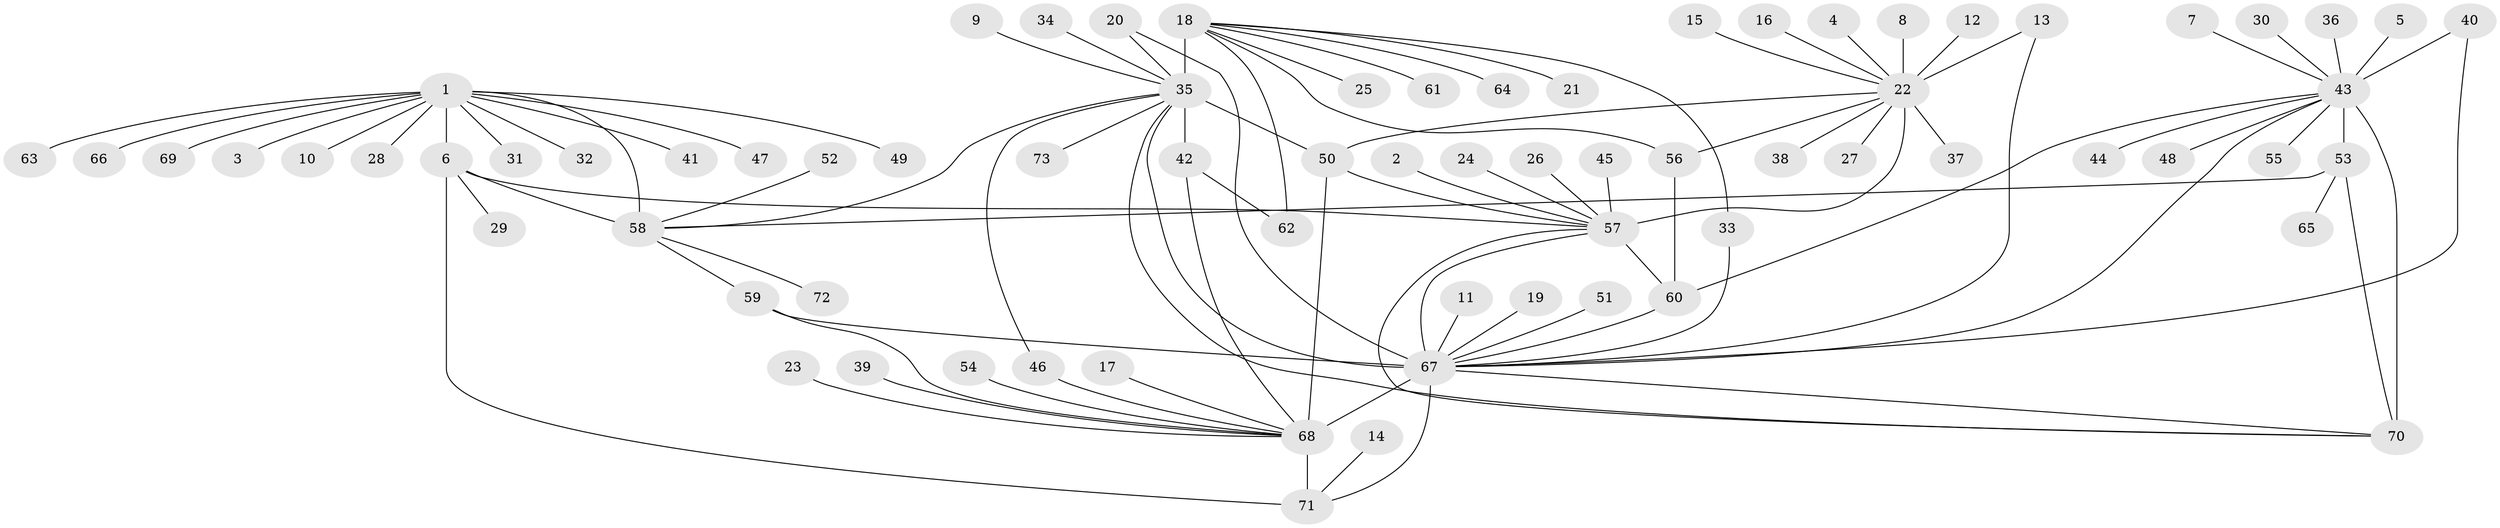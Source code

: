 // original degree distribution, {7: 0.0410958904109589, 8: 0.07534246575342465, 15: 0.00684931506849315, 9: 0.0273972602739726, 11: 0.03424657534246575, 10: 0.02054794520547945, 13: 0.02054794520547945, 6: 0.0136986301369863, 18: 0.00684931506849315, 1: 0.547945205479452, 2: 0.13013698630136986, 3: 0.07534246575342465}
// Generated by graph-tools (version 1.1) at 2025/02/03/09/25 03:02:45]
// undirected, 73 vertices, 97 edges
graph export_dot {
graph [start="1"]
  node [color=gray90,style=filled];
  1;
  2;
  3;
  4;
  5;
  6;
  7;
  8;
  9;
  10;
  11;
  12;
  13;
  14;
  15;
  16;
  17;
  18;
  19;
  20;
  21;
  22;
  23;
  24;
  25;
  26;
  27;
  28;
  29;
  30;
  31;
  32;
  33;
  34;
  35;
  36;
  37;
  38;
  39;
  40;
  41;
  42;
  43;
  44;
  45;
  46;
  47;
  48;
  49;
  50;
  51;
  52;
  53;
  54;
  55;
  56;
  57;
  58;
  59;
  60;
  61;
  62;
  63;
  64;
  65;
  66;
  67;
  68;
  69;
  70;
  71;
  72;
  73;
  1 -- 3 [weight=1.0];
  1 -- 6 [weight=8.0];
  1 -- 10 [weight=1.0];
  1 -- 28 [weight=1.0];
  1 -- 31 [weight=1.0];
  1 -- 32 [weight=1.0];
  1 -- 41 [weight=1.0];
  1 -- 47 [weight=1.0];
  1 -- 49 [weight=1.0];
  1 -- 58 [weight=4.0];
  1 -- 63 [weight=1.0];
  1 -- 66 [weight=1.0];
  1 -- 69 [weight=1.0];
  2 -- 57 [weight=1.0];
  4 -- 22 [weight=1.0];
  5 -- 43 [weight=1.0];
  6 -- 29 [weight=1.0];
  6 -- 57 [weight=1.0];
  6 -- 58 [weight=2.0];
  6 -- 71 [weight=1.0];
  7 -- 43 [weight=1.0];
  8 -- 22 [weight=1.0];
  9 -- 35 [weight=1.0];
  11 -- 67 [weight=1.0];
  12 -- 22 [weight=1.0];
  13 -- 22 [weight=1.0];
  13 -- 67 [weight=1.0];
  14 -- 71 [weight=1.0];
  15 -- 22 [weight=1.0];
  16 -- 22 [weight=1.0];
  17 -- 68 [weight=1.0];
  18 -- 21 [weight=1.0];
  18 -- 25 [weight=1.0];
  18 -- 33 [weight=1.0];
  18 -- 35 [weight=12.0];
  18 -- 56 [weight=1.0];
  18 -- 61 [weight=1.0];
  18 -- 62 [weight=1.0];
  18 -- 64 [weight=1.0];
  19 -- 67 [weight=1.0];
  20 -- 35 [weight=1.0];
  20 -- 67 [weight=1.0];
  22 -- 27 [weight=1.0];
  22 -- 37 [weight=1.0];
  22 -- 38 [weight=1.0];
  22 -- 50 [weight=4.0];
  22 -- 56 [weight=1.0];
  22 -- 57 [weight=8.0];
  23 -- 68 [weight=1.0];
  24 -- 57 [weight=1.0];
  26 -- 57 [weight=1.0];
  30 -- 43 [weight=1.0];
  33 -- 67 [weight=1.0];
  34 -- 35 [weight=1.0];
  35 -- 42 [weight=1.0];
  35 -- 46 [weight=1.0];
  35 -- 50 [weight=1.0];
  35 -- 58 [weight=1.0];
  35 -- 67 [weight=1.0];
  35 -- 70 [weight=1.0];
  35 -- 73 [weight=1.0];
  36 -- 43 [weight=1.0];
  39 -- 68 [weight=1.0];
  40 -- 43 [weight=1.0];
  40 -- 67 [weight=1.0];
  42 -- 62 [weight=1.0];
  42 -- 68 [weight=1.0];
  43 -- 44 [weight=1.0];
  43 -- 48 [weight=1.0];
  43 -- 53 [weight=5.0];
  43 -- 55 [weight=1.0];
  43 -- 60 [weight=1.0];
  43 -- 67 [weight=1.0];
  43 -- 70 [weight=6.0];
  45 -- 57 [weight=1.0];
  46 -- 68 [weight=1.0];
  50 -- 57 [weight=2.0];
  50 -- 68 [weight=1.0];
  51 -- 67 [weight=1.0];
  52 -- 58 [weight=1.0];
  53 -- 58 [weight=1.0];
  53 -- 65 [weight=1.0];
  53 -- 70 [weight=1.0];
  54 -- 68 [weight=1.0];
  56 -- 60 [weight=1.0];
  57 -- 60 [weight=1.0];
  57 -- 67 [weight=1.0];
  57 -- 70 [weight=1.0];
  58 -- 59 [weight=1.0];
  58 -- 72 [weight=1.0];
  59 -- 67 [weight=1.0];
  59 -- 68 [weight=1.0];
  60 -- 67 [weight=2.0];
  67 -- 68 [weight=8.0];
  67 -- 70 [weight=1.0];
  67 -- 71 [weight=2.0];
  68 -- 71 [weight=4.0];
}
